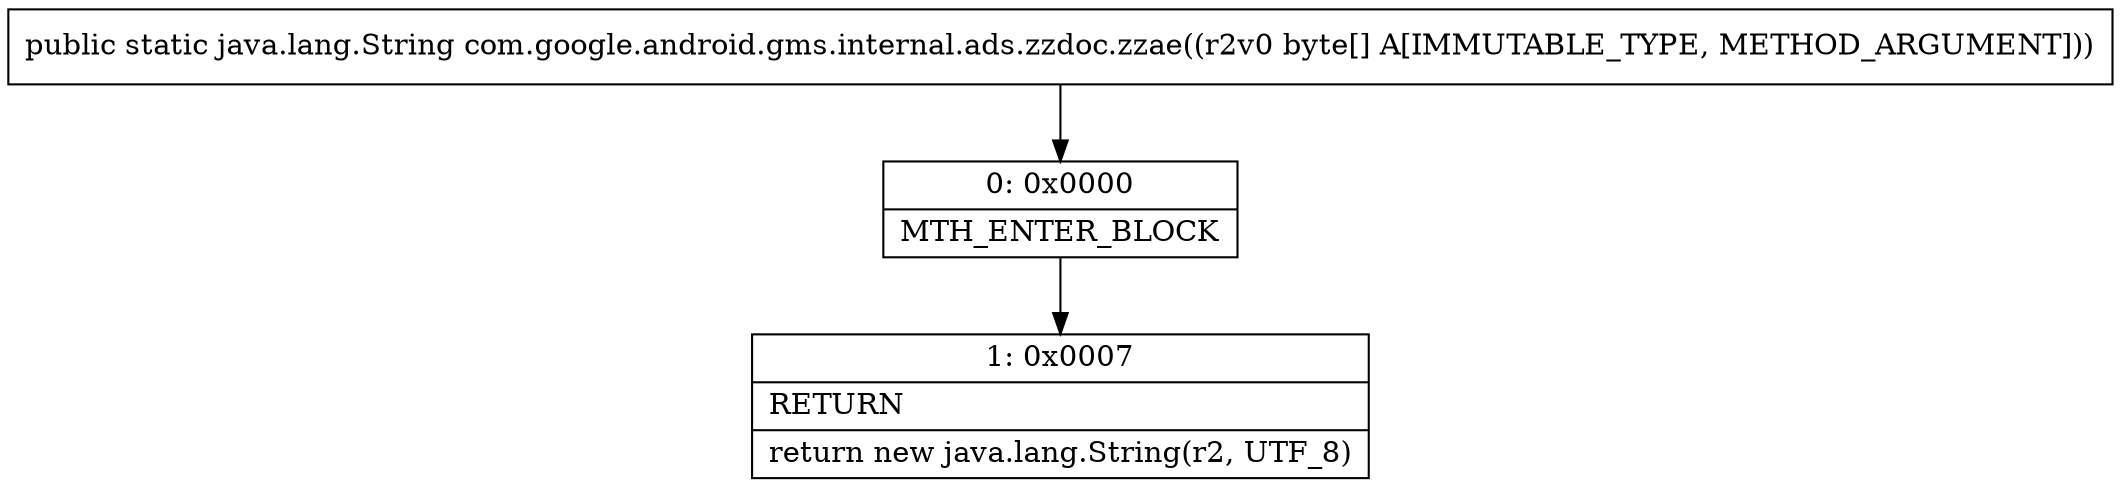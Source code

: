 digraph "CFG forcom.google.android.gms.internal.ads.zzdoc.zzae([B)Ljava\/lang\/String;" {
Node_0 [shape=record,label="{0\:\ 0x0000|MTH_ENTER_BLOCK\l}"];
Node_1 [shape=record,label="{1\:\ 0x0007|RETURN\l|return new java.lang.String(r2, UTF_8)\l}"];
MethodNode[shape=record,label="{public static java.lang.String com.google.android.gms.internal.ads.zzdoc.zzae((r2v0 byte[] A[IMMUTABLE_TYPE, METHOD_ARGUMENT])) }"];
MethodNode -> Node_0;
Node_0 -> Node_1;
}

